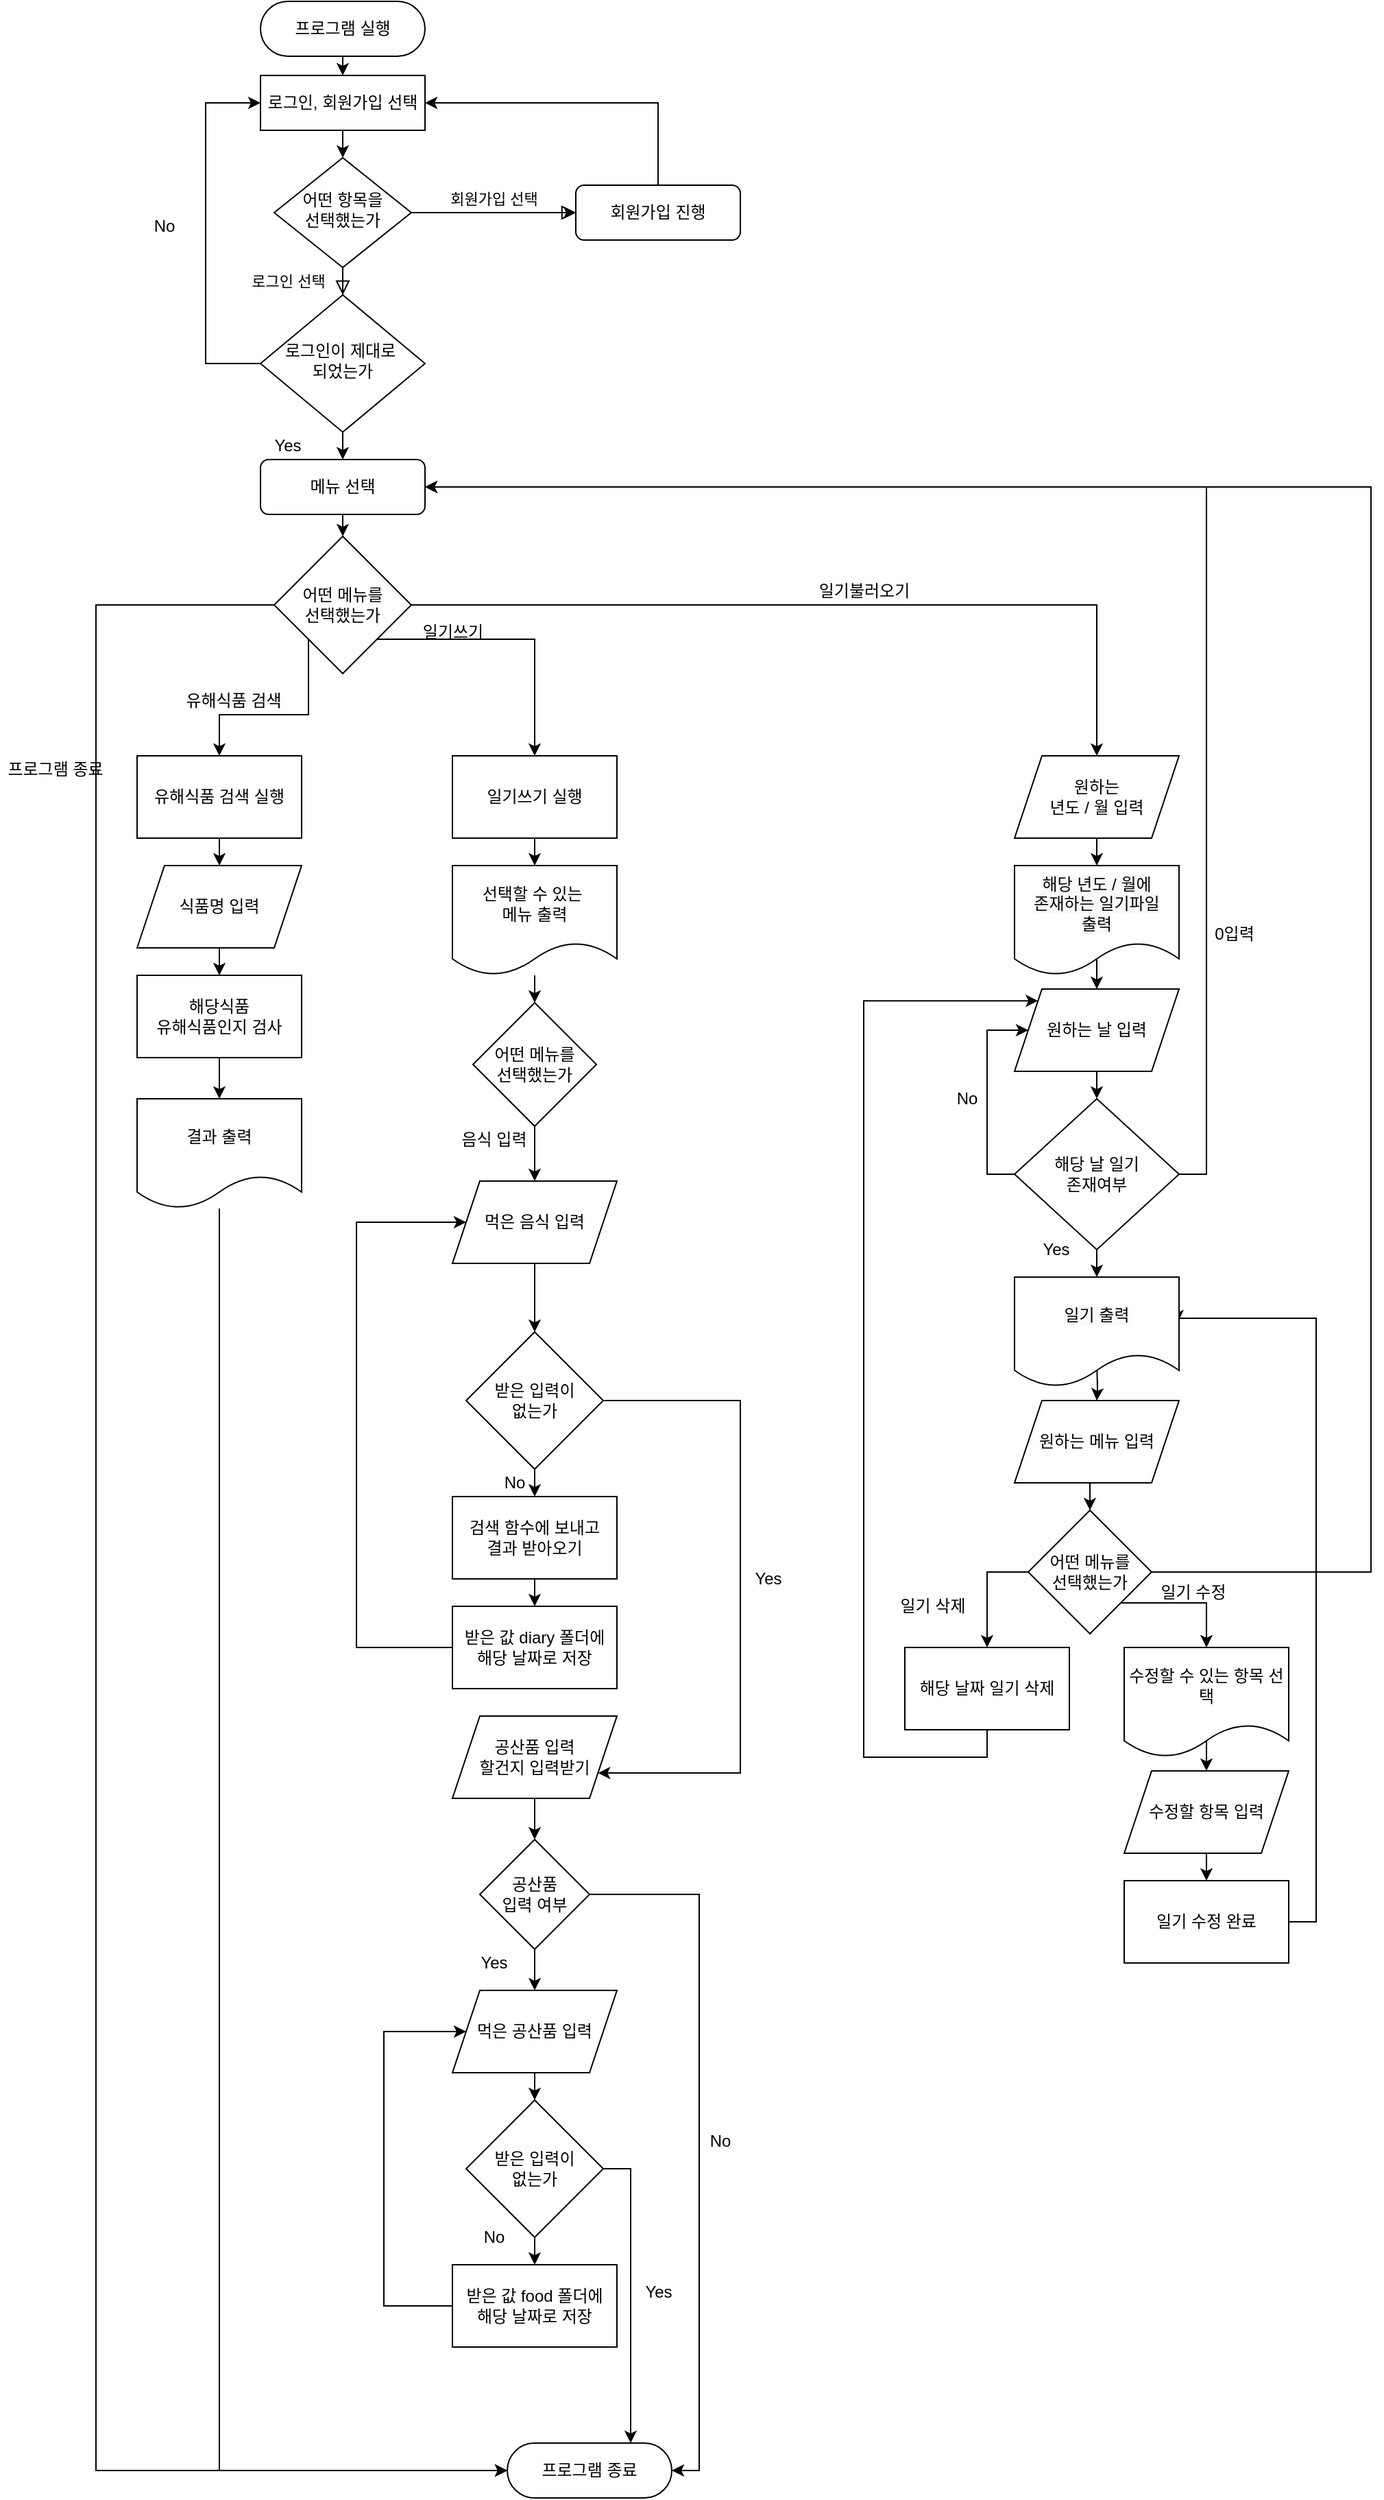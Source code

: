 <mxfile version="13.7.1" type="device"><diagram id="C5RBs43oDa-KdzZeNtuy" name="Page-1"><mxGraphModel dx="706" dy="709" grid="1" gridSize="10" guides="1" tooltips="1" connect="1" arrows="1" fold="1" page="1" pageScale="1" pageWidth="2339" pageHeight="3300" math="0" shadow="0"><root><mxCell id="WIyWlLk6GJQsqaUBKTNV-0"/><mxCell id="WIyWlLk6GJQsqaUBKTNV-1" parent="WIyWlLk6GJQsqaUBKTNV-0"/><mxCell id="ymaFVChzxKSeVDxaKcEW-9" style="edgeStyle=orthogonalEdgeStyle;rounded=0;orthogonalLoop=1;jettySize=auto;html=1;exitX=0.5;exitY=1;exitDx=0;exitDy=0;entryX=0.5;entryY=0;entryDx=0;entryDy=0;" parent="WIyWlLk6GJQsqaUBKTNV-1" source="WIyWlLk6GJQsqaUBKTNV-3" target="ymaFVChzxKSeVDxaKcEW-3" edge="1"><mxGeometry relative="1" as="geometry"/></mxCell><mxCell id="WIyWlLk6GJQsqaUBKTNV-3" value="프로그램 실행" style="rounded=1;whiteSpace=wrap;html=1;fontSize=12;glass=0;strokeWidth=1;shadow=0;arcSize=50;" parent="WIyWlLk6GJQsqaUBKTNV-1" vertex="1"><mxGeometry x="230" y="20" width="120" height="40" as="geometry"/></mxCell><mxCell id="WIyWlLk6GJQsqaUBKTNV-4" value="로그인 선택" style="rounded=0;html=1;jettySize=auto;orthogonalLoop=1;fontSize=11;endArrow=block;endFill=0;endSize=8;strokeWidth=1;shadow=0;labelBackgroundColor=none;edgeStyle=orthogonalEdgeStyle;" parent="WIyWlLk6GJQsqaUBKTNV-1" source="WIyWlLk6GJQsqaUBKTNV-6" target="WIyWlLk6GJQsqaUBKTNV-10" edge="1"><mxGeometry x="0.667" y="-40" relative="1" as="geometry"><mxPoint as="offset"/></mxGeometry></mxCell><mxCell id="WIyWlLk6GJQsqaUBKTNV-5" value="회원가입 선택" style="edgeStyle=orthogonalEdgeStyle;rounded=0;html=1;jettySize=auto;orthogonalLoop=1;fontSize=11;endArrow=block;endFill=0;endSize=8;strokeWidth=1;shadow=0;labelBackgroundColor=none;" parent="WIyWlLk6GJQsqaUBKTNV-1" source="WIyWlLk6GJQsqaUBKTNV-6" target="WIyWlLk6GJQsqaUBKTNV-7" edge="1"><mxGeometry y="10" relative="1" as="geometry"><mxPoint as="offset"/></mxGeometry></mxCell><mxCell id="ymaFVChzxKSeVDxaKcEW-2" value="" style="edgeStyle=orthogonalEdgeStyle;rounded=0;orthogonalLoop=1;jettySize=auto;html=1;" parent="WIyWlLk6GJQsqaUBKTNV-1" source="WIyWlLk6GJQsqaUBKTNV-6" target="WIyWlLk6GJQsqaUBKTNV-7" edge="1"><mxGeometry relative="1" as="geometry"/></mxCell><mxCell id="WIyWlLk6GJQsqaUBKTNV-6" value="어떤 항목을&lt;br&gt;선택했는가" style="rhombus;whiteSpace=wrap;html=1;shadow=0;fontFamily=Helvetica;fontSize=12;align=center;strokeWidth=1;spacing=6;spacingTop=-4;" parent="WIyWlLk6GJQsqaUBKTNV-1" vertex="1"><mxGeometry x="240" y="134" width="100" height="80" as="geometry"/></mxCell><mxCell id="ymaFVChzxKSeVDxaKcEW-6" style="edgeStyle=orthogonalEdgeStyle;rounded=0;orthogonalLoop=1;jettySize=auto;html=1;exitX=0.5;exitY=0;exitDx=0;exitDy=0;entryX=1;entryY=0.5;entryDx=0;entryDy=0;" parent="WIyWlLk6GJQsqaUBKTNV-1" source="WIyWlLk6GJQsqaUBKTNV-7" target="ymaFVChzxKSeVDxaKcEW-3" edge="1"><mxGeometry relative="1" as="geometry"/></mxCell><mxCell id="WIyWlLk6GJQsqaUBKTNV-7" value="회원가입 진행" style="rounded=1;whiteSpace=wrap;html=1;fontSize=12;glass=0;strokeWidth=1;shadow=0;" parent="WIyWlLk6GJQsqaUBKTNV-1" vertex="1"><mxGeometry x="460" y="154" width="120" height="40" as="geometry"/></mxCell><mxCell id="ymaFVChzxKSeVDxaKcEW-12" style="edgeStyle=orthogonalEdgeStyle;rounded=0;orthogonalLoop=1;jettySize=auto;html=1;exitX=0;exitY=0.5;exitDx=0;exitDy=0;entryX=0;entryY=0.5;entryDx=0;entryDy=0;" parent="WIyWlLk6GJQsqaUBKTNV-1" source="WIyWlLk6GJQsqaUBKTNV-10" target="ymaFVChzxKSeVDxaKcEW-3" edge="1"><mxGeometry relative="1" as="geometry"><Array as="points"><mxPoint x="190" y="284"/><mxPoint x="190" y="94"/></Array></mxGeometry></mxCell><mxCell id="ymaFVChzxKSeVDxaKcEW-14" style="edgeStyle=orthogonalEdgeStyle;rounded=0;orthogonalLoop=1;jettySize=auto;html=1;exitX=0.5;exitY=1;exitDx=0;exitDy=0;entryX=0.5;entryY=0;entryDx=0;entryDy=0;" parent="WIyWlLk6GJQsqaUBKTNV-1" source="WIyWlLk6GJQsqaUBKTNV-10" target="WIyWlLk6GJQsqaUBKTNV-12" edge="1"><mxGeometry relative="1" as="geometry"/></mxCell><mxCell id="WIyWlLk6GJQsqaUBKTNV-10" value="로그인이 제대로&amp;nbsp;&lt;br&gt;되었는가" style="rhombus;whiteSpace=wrap;html=1;shadow=0;fontFamily=Helvetica;fontSize=12;align=center;strokeWidth=1;spacing=6;spacingTop=-4;" parent="WIyWlLk6GJQsqaUBKTNV-1" vertex="1"><mxGeometry x="230" y="234" width="120" height="100" as="geometry"/></mxCell><mxCell id="ymaFVChzxKSeVDxaKcEW-29" style="edgeStyle=orthogonalEdgeStyle;rounded=0;orthogonalLoop=1;jettySize=auto;html=1;exitX=0.5;exitY=1;exitDx=0;exitDy=0;entryX=0.5;entryY=0;entryDx=0;entryDy=0;" parent="WIyWlLk6GJQsqaUBKTNV-1" source="WIyWlLk6GJQsqaUBKTNV-12" target="ymaFVChzxKSeVDxaKcEW-18" edge="1"><mxGeometry relative="1" as="geometry"/></mxCell><mxCell id="WIyWlLk6GJQsqaUBKTNV-12" value="메뉴 선택" style="rounded=1;whiteSpace=wrap;html=1;fontSize=12;glass=0;strokeWidth=1;shadow=0;" parent="WIyWlLk6GJQsqaUBKTNV-1" vertex="1"><mxGeometry x="230" y="354" width="120" height="40" as="geometry"/></mxCell><mxCell id="ymaFVChzxKSeVDxaKcEW-1" value="프로그램 종료" style="rounded=1;whiteSpace=wrap;html=1;fontSize=12;glass=0;strokeWidth=1;shadow=0;arcSize=50;" parent="WIyWlLk6GJQsqaUBKTNV-1" vertex="1"><mxGeometry x="410" y="1800" width="120" height="40" as="geometry"/></mxCell><mxCell id="ymaFVChzxKSeVDxaKcEW-8" style="edgeStyle=orthogonalEdgeStyle;rounded=0;orthogonalLoop=1;jettySize=auto;html=1;exitX=0.5;exitY=1;exitDx=0;exitDy=0;entryX=0.5;entryY=0;entryDx=0;entryDy=0;" parent="WIyWlLk6GJQsqaUBKTNV-1" source="ymaFVChzxKSeVDxaKcEW-3" target="WIyWlLk6GJQsqaUBKTNV-6" edge="1"><mxGeometry relative="1" as="geometry"/></mxCell><mxCell id="ymaFVChzxKSeVDxaKcEW-3" value="로그인, 회원가입 선택" style="rounded=1;whiteSpace=wrap;html=1;fontSize=12;glass=0;strokeWidth=1;shadow=0;arcSize=0;" parent="WIyWlLk6GJQsqaUBKTNV-1" vertex="1"><mxGeometry x="230" y="74" width="120" height="40" as="geometry"/></mxCell><mxCell id="ymaFVChzxKSeVDxaKcEW-16" value="No" style="text;html=1;strokeColor=none;fillColor=none;align=center;verticalAlign=middle;whiteSpace=wrap;rounded=0;" parent="WIyWlLk6GJQsqaUBKTNV-1" vertex="1"><mxGeometry x="140" y="174" width="40" height="20" as="geometry"/></mxCell><mxCell id="ymaFVChzxKSeVDxaKcEW-17" value="Yes" style="text;html=1;strokeColor=none;fillColor=none;align=center;verticalAlign=middle;whiteSpace=wrap;rounded=0;" parent="WIyWlLk6GJQsqaUBKTNV-1" vertex="1"><mxGeometry x="230" y="334" width="40" height="20" as="geometry"/></mxCell><mxCell id="ymaFVChzxKSeVDxaKcEW-27" style="edgeStyle=orthogonalEdgeStyle;rounded=0;orthogonalLoop=1;jettySize=auto;html=1;exitX=0;exitY=0.5;exitDx=0;exitDy=0;entryX=0;entryY=0.5;entryDx=0;entryDy=0;" parent="WIyWlLk6GJQsqaUBKTNV-1" source="ymaFVChzxKSeVDxaKcEW-18" target="ymaFVChzxKSeVDxaKcEW-1" edge="1"><mxGeometry relative="1" as="geometry"><Array as="points"><mxPoint x="110" y="460"/><mxPoint x="110" y="1820"/></Array></mxGeometry></mxCell><mxCell id="ShRavkOVncOh2dQ18XI3-21" style="edgeStyle=orthogonalEdgeStyle;rounded=0;orthogonalLoop=1;jettySize=auto;html=1;exitX=0;exitY=1;exitDx=0;exitDy=0;entryX=0.5;entryY=0;entryDx=0;entryDy=0;" parent="WIyWlLk6GJQsqaUBKTNV-1" source="ymaFVChzxKSeVDxaKcEW-18" target="ymaFVChzxKSeVDxaKcEW-19" edge="1"><mxGeometry relative="1" as="geometry"/></mxCell><mxCell id="ShRavkOVncOh2dQ18XI3-22" style="edgeStyle=orthogonalEdgeStyle;rounded=0;orthogonalLoop=1;jettySize=auto;html=1;exitX=1;exitY=0.5;exitDx=0;exitDy=0;entryX=0.5;entryY=0;entryDx=0;entryDy=0;" parent="WIyWlLk6GJQsqaUBKTNV-1" source="ymaFVChzxKSeVDxaKcEW-18" target="7kcXhPvTz-UNdJ3h624D-3" edge="1"><mxGeometry relative="1" as="geometry"/></mxCell><mxCell id="ShRavkOVncOh2dQ18XI3-53" style="edgeStyle=orthogonalEdgeStyle;rounded=0;orthogonalLoop=1;jettySize=auto;html=1;exitX=1;exitY=1;exitDx=0;exitDy=0;entryX=0.5;entryY=0;entryDx=0;entryDy=0;" parent="WIyWlLk6GJQsqaUBKTNV-1" source="ymaFVChzxKSeVDxaKcEW-18" target="ymaFVChzxKSeVDxaKcEW-21" edge="1"><mxGeometry relative="1" as="geometry"/></mxCell><mxCell id="ymaFVChzxKSeVDxaKcEW-18" value="어떤 메뉴를&lt;br&gt;선택했는가" style="rhombus;whiteSpace=wrap;html=1;" parent="WIyWlLk6GJQsqaUBKTNV-1" vertex="1"><mxGeometry x="240" y="410" width="100" height="100" as="geometry"/></mxCell><mxCell id="7kcXhPvTz-UNdJ3h624D-6" style="edgeStyle=orthogonalEdgeStyle;rounded=0;orthogonalLoop=1;jettySize=auto;html=1;exitX=0.5;exitY=1;exitDx=0;exitDy=0;entryX=0.5;entryY=0;entryDx=0;entryDy=0;" parent="WIyWlLk6GJQsqaUBKTNV-1" source="ymaFVChzxKSeVDxaKcEW-19" target="7kcXhPvTz-UNdJ3h624D-1" edge="1"><mxGeometry relative="1" as="geometry"/></mxCell><mxCell id="ymaFVChzxKSeVDxaKcEW-19" value="유해식품 검색 실행" style="rounded=0;whiteSpace=wrap;html=1;" parent="WIyWlLk6GJQsqaUBKTNV-1" vertex="1"><mxGeometry x="140" y="570" width="120" height="60" as="geometry"/></mxCell><mxCell id="1QGY61jmwuKzMSqn0V8G-5" style="edgeStyle=orthogonalEdgeStyle;rounded=0;orthogonalLoop=1;jettySize=auto;html=1;exitX=0.5;exitY=1;exitDx=0;exitDy=0;entryX=0.5;entryY=0;entryDx=0;entryDy=0;" edge="1" parent="WIyWlLk6GJQsqaUBKTNV-1" source="ymaFVChzxKSeVDxaKcEW-21" target="1QGY61jmwuKzMSqn0V8G-4"><mxGeometry relative="1" as="geometry"/></mxCell><mxCell id="ymaFVChzxKSeVDxaKcEW-21" value="일기쓰기 실행" style="rounded=0;whiteSpace=wrap;html=1;" parent="WIyWlLk6GJQsqaUBKTNV-1" vertex="1"><mxGeometry x="370" y="570" width="120" height="60" as="geometry"/></mxCell><mxCell id="ymaFVChzxKSeVDxaKcEW-30" value="유해식품 검색" style="text;html=1;align=center;verticalAlign=middle;resizable=0;points=[];autosize=1;" parent="WIyWlLk6GJQsqaUBKTNV-1" vertex="1"><mxGeometry x="170" y="520" width="80" height="20" as="geometry"/></mxCell><mxCell id="ymaFVChzxKSeVDxaKcEW-31" value="일기쓰기" style="text;html=1;align=center;verticalAlign=middle;resizable=0;points=[];autosize=1;" parent="WIyWlLk6GJQsqaUBKTNV-1" vertex="1"><mxGeometry x="340" y="470" width="60" height="20" as="geometry"/></mxCell><mxCell id="ymaFVChzxKSeVDxaKcEW-32" value="일기불러오기" style="text;html=1;align=center;verticalAlign=middle;resizable=0;points=[];autosize=1;" parent="WIyWlLk6GJQsqaUBKTNV-1" vertex="1"><mxGeometry x="630" y="440" width="80" height="20" as="geometry"/></mxCell><mxCell id="ymaFVChzxKSeVDxaKcEW-33" value="프로그램 종료" style="text;html=1;align=center;verticalAlign=middle;resizable=0;points=[];autosize=1;" parent="WIyWlLk6GJQsqaUBKTNV-1" vertex="1"><mxGeometry x="40" y="570" width="80" height="20" as="geometry"/></mxCell><mxCell id="7kcXhPvTz-UNdJ3h624D-18" style="edgeStyle=orthogonalEdgeStyle;rounded=0;orthogonalLoop=1;jettySize=auto;html=1;exitX=0.5;exitY=1;exitDx=0;exitDy=0;entryX=0.5;entryY=0;entryDx=0;entryDy=0;" parent="WIyWlLk6GJQsqaUBKTNV-1" source="7kcXhPvTz-UNdJ3h624D-1" target="7kcXhPvTz-UNdJ3h624D-16" edge="1"><mxGeometry relative="1" as="geometry"/></mxCell><mxCell id="7kcXhPvTz-UNdJ3h624D-1" value="식품명 입력" style="shape=parallelogram;perimeter=parallelogramPerimeter;whiteSpace=wrap;html=1;fixedSize=1;" parent="WIyWlLk6GJQsqaUBKTNV-1" vertex="1"><mxGeometry x="140" y="650" width="120" height="60" as="geometry"/></mxCell><mxCell id="ShRavkOVncOh2dQ18XI3-56" style="edgeStyle=orthogonalEdgeStyle;rounded=0;orthogonalLoop=1;jettySize=auto;html=1;exitX=0.5;exitY=1;exitDx=0;exitDy=0;entryX=0.5;entryY=0;entryDx=0;entryDy=0;" parent="WIyWlLk6GJQsqaUBKTNV-1" source="7kcXhPvTz-UNdJ3h624D-2" target="ShRavkOVncOh2dQ18XI3-55" edge="1"><mxGeometry relative="1" as="geometry"/></mxCell><mxCell id="7kcXhPvTz-UNdJ3h624D-2" value="먹은 음식 입력" style="shape=parallelogram;perimeter=parallelogramPerimeter;whiteSpace=wrap;html=1;fixedSize=1;size=20;" parent="WIyWlLk6GJQsqaUBKTNV-1" vertex="1"><mxGeometry x="370" y="880" width="120" height="60" as="geometry"/></mxCell><mxCell id="ShRavkOVncOh2dQ18XI3-1" style="edgeStyle=orthogonalEdgeStyle;rounded=0;orthogonalLoop=1;jettySize=auto;html=1;exitX=0.5;exitY=1;exitDx=0;exitDy=0;entryX=0.5;entryY=0;entryDx=0;entryDy=0;" parent="WIyWlLk6GJQsqaUBKTNV-1" source="7kcXhPvTz-UNdJ3h624D-3" edge="1"><mxGeometry relative="1" as="geometry"><mxPoint x="840" y="650" as="targetPoint"/></mxGeometry></mxCell><mxCell id="7kcXhPvTz-UNdJ3h624D-3" value="원하는 &lt;br&gt;년도 / 월 입력" style="shape=parallelogram;perimeter=parallelogramPerimeter;whiteSpace=wrap;html=1;fixedSize=1;" parent="WIyWlLk6GJQsqaUBKTNV-1" vertex="1"><mxGeometry x="780" y="570" width="120" height="60" as="geometry"/></mxCell><mxCell id="ShRavkOVncOh2dQ18XI3-81" style="edgeStyle=orthogonalEdgeStyle;rounded=0;orthogonalLoop=1;jettySize=auto;html=1;exitX=0;exitY=0.5;exitDx=0;exitDy=0;entryX=0;entryY=0.5;entryDx=0;entryDy=0;" parent="WIyWlLk6GJQsqaUBKTNV-1" source="7kcXhPvTz-UNdJ3h624D-7" target="7kcXhPvTz-UNdJ3h624D-2" edge="1"><mxGeometry relative="1" as="geometry"><Array as="points"><mxPoint x="300" y="1220"/><mxPoint x="300" y="910"/></Array></mxGeometry></mxCell><mxCell id="7kcXhPvTz-UNdJ3h624D-7" value="받은 값 diary 폴더에 &lt;br&gt;해당 날짜로 저장" style="whiteSpace=wrap;html=1;" parent="WIyWlLk6GJQsqaUBKTNV-1" vertex="1"><mxGeometry x="370" y="1190" width="120" height="60" as="geometry"/></mxCell><mxCell id="1QGY61jmwuKzMSqn0V8G-2" value="" style="edgeStyle=orthogonalEdgeStyle;rounded=0;orthogonalLoop=1;jettySize=auto;html=1;" edge="1" parent="WIyWlLk6GJQsqaUBKTNV-1" source="7kcXhPvTz-UNdJ3h624D-16" target="1QGY61jmwuKzMSqn0V8G-0"><mxGeometry relative="1" as="geometry"/></mxCell><mxCell id="7kcXhPvTz-UNdJ3h624D-16" value="해당식품 &lt;br&gt;유해식품인지 검사" style="whiteSpace=wrap;html=1;" parent="WIyWlLk6GJQsqaUBKTNV-1" vertex="1"><mxGeometry x="140" y="730" width="120" height="60" as="geometry"/></mxCell><mxCell id="ShRavkOVncOh2dQ18XI3-4" style="edgeStyle=orthogonalEdgeStyle;rounded=0;orthogonalLoop=1;jettySize=auto;html=1;exitX=0.5;exitY=1;exitDx=0;exitDy=0;entryX=0.5;entryY=0;entryDx=0;entryDy=0;" parent="WIyWlLk6GJQsqaUBKTNV-1" source="7kcXhPvTz-UNdJ3h624D-23" target="ShRavkOVncOh2dQ18XI3-3" edge="1"><mxGeometry relative="1" as="geometry"/></mxCell><mxCell id="7kcXhPvTz-UNdJ3h624D-23" value="원하는 날 입력" style="shape=parallelogram;perimeter=parallelogramPerimeter;whiteSpace=wrap;html=1;fixedSize=1;" parent="WIyWlLk6GJQsqaUBKTNV-1" vertex="1"><mxGeometry x="780" y="740" width="120" height="60" as="geometry"/></mxCell><mxCell id="ShRavkOVncOh2dQ18XI3-2" style="edgeStyle=orthogonalEdgeStyle;rounded=0;orthogonalLoop=1;jettySize=auto;html=1;exitX=0.5;exitY=1;exitDx=0;exitDy=0;entryX=0.5;entryY=0;entryDx=0;entryDy=0;" parent="WIyWlLk6GJQsqaUBKTNV-1" target="7kcXhPvTz-UNdJ3h624D-23" edge="1"><mxGeometry relative="1" as="geometry"><mxPoint x="840" y="710" as="sourcePoint"/></mxGeometry></mxCell><mxCell id="ShRavkOVncOh2dQ18XI3-9" style="edgeStyle=orthogonalEdgeStyle;rounded=0;orthogonalLoop=1;jettySize=auto;html=1;exitX=0.5;exitY=1;exitDx=0;exitDy=0;entryX=0.5;entryY=0;entryDx=0;entryDy=0;" parent="WIyWlLk6GJQsqaUBKTNV-1" source="ShRavkOVncOh2dQ18XI3-3" edge="1"><mxGeometry relative="1" as="geometry"><mxPoint x="840" y="950" as="targetPoint"/></mxGeometry></mxCell><mxCell id="1QGY61jmwuKzMSqn0V8G-11" style="edgeStyle=orthogonalEdgeStyle;rounded=0;orthogonalLoop=1;jettySize=auto;html=1;exitX=0;exitY=0.5;exitDx=0;exitDy=0;entryX=0;entryY=0.5;entryDx=0;entryDy=0;" edge="1" parent="WIyWlLk6GJQsqaUBKTNV-1" source="ShRavkOVncOh2dQ18XI3-3" target="7kcXhPvTz-UNdJ3h624D-23"><mxGeometry relative="1" as="geometry"><Array as="points"><mxPoint x="760" y="875"/><mxPoint x="760" y="770"/></Array></mxGeometry></mxCell><mxCell id="1QGY61jmwuKzMSqn0V8G-12" style="edgeStyle=orthogonalEdgeStyle;rounded=0;orthogonalLoop=1;jettySize=auto;html=1;exitX=1;exitY=0.5;exitDx=0;exitDy=0;entryX=1;entryY=0.5;entryDx=0;entryDy=0;" edge="1" parent="WIyWlLk6GJQsqaUBKTNV-1" source="ShRavkOVncOh2dQ18XI3-3" target="WIyWlLk6GJQsqaUBKTNV-12"><mxGeometry relative="1" as="geometry"/></mxCell><mxCell id="ShRavkOVncOh2dQ18XI3-3" value="해당 날 일기 &lt;br&gt;존재여부" style="rhombus;whiteSpace=wrap;html=1;" parent="WIyWlLk6GJQsqaUBKTNV-1" vertex="1"><mxGeometry x="780" y="820" width="120" height="110" as="geometry"/></mxCell><mxCell id="ShRavkOVncOh2dQ18XI3-6" value="No" style="text;html=1;align=center;verticalAlign=middle;resizable=0;points=[];autosize=1;" parent="WIyWlLk6GJQsqaUBKTNV-1" vertex="1"><mxGeometry x="730" y="810" width="30" height="20" as="geometry"/></mxCell><mxCell id="ShRavkOVncOh2dQ18XI3-12" style="edgeStyle=orthogonalEdgeStyle;rounded=0;orthogonalLoop=1;jettySize=auto;html=1;exitX=0.5;exitY=1;exitDx=0;exitDy=0;" parent="WIyWlLk6GJQsqaUBKTNV-1" target="ShRavkOVncOh2dQ18XI3-10" edge="1"><mxGeometry relative="1" as="geometry"><mxPoint x="840" y="1010" as="sourcePoint"/></mxGeometry></mxCell><mxCell id="ShRavkOVncOh2dQ18XI3-17" style="edgeStyle=orthogonalEdgeStyle;rounded=0;orthogonalLoop=1;jettySize=auto;html=1;exitX=0.5;exitY=1;exitDx=0;exitDy=0;entryX=0.5;entryY=0;entryDx=0;entryDy=0;" parent="WIyWlLk6GJQsqaUBKTNV-1" source="ShRavkOVncOh2dQ18XI3-10" target="ShRavkOVncOh2dQ18XI3-13" edge="1"><mxGeometry relative="1" as="geometry"/></mxCell><mxCell id="ShRavkOVncOh2dQ18XI3-10" value="원하는 메뉴 입력" style="shape=parallelogram;perimeter=parallelogramPerimeter;whiteSpace=wrap;html=1;fixedSize=1;" parent="WIyWlLk6GJQsqaUBKTNV-1" vertex="1"><mxGeometry x="780" y="1040" width="120" height="60" as="geometry"/></mxCell><mxCell id="ShRavkOVncOh2dQ18XI3-15" style="edgeStyle=orthogonalEdgeStyle;rounded=0;orthogonalLoop=1;jettySize=auto;html=1;exitX=1;exitY=0.5;exitDx=0;exitDy=0;entryX=1;entryY=0.5;entryDx=0;entryDy=0;" parent="WIyWlLk6GJQsqaUBKTNV-1" source="ShRavkOVncOh2dQ18XI3-13" target="WIyWlLk6GJQsqaUBKTNV-12" edge="1"><mxGeometry relative="1" as="geometry"><Array as="points"><mxPoint x="1040" y="1165"/><mxPoint x="1040" y="374"/></Array></mxGeometry></mxCell><mxCell id="ShRavkOVncOh2dQ18XI3-20" style="edgeStyle=orthogonalEdgeStyle;rounded=0;orthogonalLoop=1;jettySize=auto;html=1;exitX=0;exitY=0.5;exitDx=0;exitDy=0;entryX=0.5;entryY=0;entryDx=0;entryDy=0;" parent="WIyWlLk6GJQsqaUBKTNV-1" source="ShRavkOVncOh2dQ18XI3-13" target="ShRavkOVncOh2dQ18XI3-18" edge="1"><mxGeometry relative="1" as="geometry"/></mxCell><mxCell id="ShRavkOVncOh2dQ18XI3-30" style="edgeStyle=orthogonalEdgeStyle;rounded=0;orthogonalLoop=1;jettySize=auto;html=1;exitX=1;exitY=1;exitDx=0;exitDy=0;entryX=0.5;entryY=0;entryDx=0;entryDy=0;" parent="WIyWlLk6GJQsqaUBKTNV-1" source="ShRavkOVncOh2dQ18XI3-13" edge="1"><mxGeometry relative="1" as="geometry"><Array as="points"><mxPoint x="920" y="1188"/></Array><mxPoint x="920" y="1220" as="targetPoint"/></mxGeometry></mxCell><mxCell id="ShRavkOVncOh2dQ18XI3-13" value="어떤 메뉴를&lt;br&gt;선택했는가" style="rhombus;whiteSpace=wrap;html=1;" parent="WIyWlLk6GJQsqaUBKTNV-1" vertex="1"><mxGeometry x="790" y="1120" width="90" height="90" as="geometry"/></mxCell><mxCell id="ShRavkOVncOh2dQ18XI3-14" value="Yes" style="text;html=1;align=center;verticalAlign=middle;resizable=0;points=[];autosize=1;" parent="WIyWlLk6GJQsqaUBKTNV-1" vertex="1"><mxGeometry x="790" y="920" width="40" height="20" as="geometry"/></mxCell><mxCell id="ShRavkOVncOh2dQ18XI3-24" style="edgeStyle=orthogonalEdgeStyle;rounded=0;orthogonalLoop=1;jettySize=auto;html=1;exitX=0.5;exitY=1;exitDx=0;exitDy=0;entryX=0;entryY=0;entryDx=0;entryDy=0;" parent="WIyWlLk6GJQsqaUBKTNV-1" source="ShRavkOVncOh2dQ18XI3-18" target="7kcXhPvTz-UNdJ3h624D-23" edge="1"><mxGeometry relative="1" as="geometry"><Array as="points"><mxPoint x="760" y="1300"/><mxPoint x="670" y="1300"/><mxPoint x="670" y="749"/></Array></mxGeometry></mxCell><mxCell id="ShRavkOVncOh2dQ18XI3-18" value="해당 날짜 일기 삭제" style="whiteSpace=wrap;html=1;" parent="WIyWlLk6GJQsqaUBKTNV-1" vertex="1"><mxGeometry x="700" y="1220" width="120" height="60" as="geometry"/></mxCell><mxCell id="ShRavkOVncOh2dQ18XI3-32" style="edgeStyle=orthogonalEdgeStyle;rounded=0;orthogonalLoop=1;jettySize=auto;html=1;exitX=0.5;exitY=1;exitDx=0;exitDy=0;entryX=0.5;entryY=0;entryDx=0;entryDy=0;" parent="WIyWlLk6GJQsqaUBKTNV-1" target="ShRavkOVncOh2dQ18XI3-31" edge="1"><mxGeometry relative="1" as="geometry"><mxPoint x="920" y="1280" as="sourcePoint"/></mxGeometry></mxCell><mxCell id="ShRavkOVncOh2dQ18XI3-23" value="일기 삭제" style="text;html=1;align=center;verticalAlign=middle;resizable=0;points=[];autosize=1;" parent="WIyWlLk6GJQsqaUBKTNV-1" vertex="1"><mxGeometry x="690" y="1180" width="60" height="20" as="geometry"/></mxCell><mxCell id="ShRavkOVncOh2dQ18XI3-69" style="edgeStyle=orthogonalEdgeStyle;rounded=0;orthogonalLoop=1;jettySize=auto;html=1;exitX=0.5;exitY=1;exitDx=0;exitDy=0;entryX=0.5;entryY=0;entryDx=0;entryDy=0;" parent="WIyWlLk6GJQsqaUBKTNV-1" source="ShRavkOVncOh2dQ18XI3-25" target="7kcXhPvTz-UNdJ3h624D-7" edge="1"><mxGeometry relative="1" as="geometry"/></mxCell><mxCell id="ShRavkOVncOh2dQ18XI3-25" value="검색 함수에 보내고&lt;br&gt;결과 받아오기" style="whiteSpace=wrap;html=1;" parent="WIyWlLk6GJQsqaUBKTNV-1" vertex="1"><mxGeometry x="370" y="1110" width="120" height="60" as="geometry"/></mxCell><mxCell id="ShRavkOVncOh2dQ18XI3-34" style="edgeStyle=orthogonalEdgeStyle;rounded=0;orthogonalLoop=1;jettySize=auto;html=1;exitX=0.5;exitY=1;exitDx=0;exitDy=0;entryX=0.5;entryY=0;entryDx=0;entryDy=0;" parent="WIyWlLk6GJQsqaUBKTNV-1" source="ShRavkOVncOh2dQ18XI3-31" target="ShRavkOVncOh2dQ18XI3-33" edge="1"><mxGeometry relative="1" as="geometry"/></mxCell><mxCell id="ShRavkOVncOh2dQ18XI3-31" value="수정할 항목 입력" style="shape=parallelogram;perimeter=parallelogramPerimeter;whiteSpace=wrap;html=1;fixedSize=1;" parent="WIyWlLk6GJQsqaUBKTNV-1" vertex="1"><mxGeometry x="860" y="1310" width="120" height="60" as="geometry"/></mxCell><mxCell id="ShRavkOVncOh2dQ18XI3-36" style="edgeStyle=orthogonalEdgeStyle;rounded=0;orthogonalLoop=1;jettySize=auto;html=1;exitX=1;exitY=0.5;exitDx=0;exitDy=0;entryX=0.992;entryY=0.413;entryDx=0;entryDy=0;entryPerimeter=0;" parent="WIyWlLk6GJQsqaUBKTNV-1" source="ShRavkOVncOh2dQ18XI3-33" target="1QGY61jmwuKzMSqn0V8G-9" edge="1"><mxGeometry relative="1" as="geometry"><Array as="points"><mxPoint x="1000" y="1420"/><mxPoint x="1000" y="980"/><mxPoint x="899" y="980"/></Array><mxPoint x="890" y="980" as="targetPoint"/></mxGeometry></mxCell><mxCell id="ShRavkOVncOh2dQ18XI3-33" value="일기 수정 완료" style="whiteSpace=wrap;html=1;" parent="WIyWlLk6GJQsqaUBKTNV-1" vertex="1"><mxGeometry x="860" y="1390" width="120" height="60" as="geometry"/></mxCell><mxCell id="ShRavkOVncOh2dQ18XI3-60" style="edgeStyle=orthogonalEdgeStyle;rounded=0;orthogonalLoop=1;jettySize=auto;html=1;exitX=0.5;exitY=1;exitDx=0;exitDy=0;entryX=0.5;entryY=0;entryDx=0;entryDy=0;" parent="WIyWlLk6GJQsqaUBKTNV-1" source="ShRavkOVncOh2dQ18XI3-37" target="7kcXhPvTz-UNdJ3h624D-2" edge="1"><mxGeometry relative="1" as="geometry"/></mxCell><mxCell id="ShRavkOVncOh2dQ18XI3-37" value="어떤 메뉴를&lt;br&gt;선택했는가" style="rhombus;whiteSpace=wrap;html=1;" parent="WIyWlLk6GJQsqaUBKTNV-1" vertex="1"><mxGeometry x="385" y="750" width="90" height="90" as="geometry"/></mxCell><mxCell id="ShRavkOVncOh2dQ18XI3-43" value="음식 입력" style="text;html=1;align=center;verticalAlign=middle;resizable=0;points=[];autosize=1;" parent="WIyWlLk6GJQsqaUBKTNV-1" vertex="1"><mxGeometry x="370" y="840" width="60" height="20" as="geometry"/></mxCell><mxCell id="ShRavkOVncOh2dQ18XI3-89" style="edgeStyle=orthogonalEdgeStyle;rounded=0;orthogonalLoop=1;jettySize=auto;html=1;exitX=0.5;exitY=1;exitDx=0;exitDy=0;entryX=0.5;entryY=0;entryDx=0;entryDy=0;" parent="WIyWlLk6GJQsqaUBKTNV-1" source="ShRavkOVncOh2dQ18XI3-46" target="ShRavkOVncOh2dQ18XI3-88" edge="1"><mxGeometry relative="1" as="geometry"/></mxCell><mxCell id="ShRavkOVncOh2dQ18XI3-46" value="먹은 공산품 입력" style="shape=parallelogram;perimeter=parallelogramPerimeter;whiteSpace=wrap;html=1;fixedSize=1;" parent="WIyWlLk6GJQsqaUBKTNV-1" vertex="1"><mxGeometry x="370" y="1470" width="120" height="60" as="geometry"/></mxCell><mxCell id="ShRavkOVncOh2dQ18XI3-64" style="edgeStyle=orthogonalEdgeStyle;rounded=0;orthogonalLoop=1;jettySize=auto;html=1;exitX=0.5;exitY=1;exitDx=0;exitDy=0;entryX=0.5;entryY=0;entryDx=0;entryDy=0;" parent="WIyWlLk6GJQsqaUBKTNV-1" source="ShRavkOVncOh2dQ18XI3-55" target="ShRavkOVncOh2dQ18XI3-25" edge="1"><mxGeometry relative="1" as="geometry"/></mxCell><mxCell id="ShRavkOVncOh2dQ18XI3-80" style="edgeStyle=orthogonalEdgeStyle;rounded=0;orthogonalLoop=1;jettySize=auto;html=1;exitX=1;exitY=0.5;exitDx=0;exitDy=0;entryX=1;entryY=0.75;entryDx=0;entryDy=0;" parent="WIyWlLk6GJQsqaUBKTNV-1" source="ShRavkOVncOh2dQ18XI3-55" target="ShRavkOVncOh2dQ18XI3-66" edge="1"><mxGeometry relative="1" as="geometry"><Array as="points"><mxPoint x="580" y="1040"/><mxPoint x="580" y="1312"/></Array></mxGeometry></mxCell><mxCell id="ShRavkOVncOh2dQ18XI3-55" value="받은 입력이&lt;br&gt;없는가" style="rhombus;whiteSpace=wrap;html=1;" parent="WIyWlLk6GJQsqaUBKTNV-1" vertex="1"><mxGeometry x="380" y="990" width="100" height="100" as="geometry"/></mxCell><mxCell id="ShRavkOVncOh2dQ18XI3-59" value="No" style="text;html=1;align=center;verticalAlign=middle;resizable=0;points=[];autosize=1;" parent="WIyWlLk6GJQsqaUBKTNV-1" vertex="1"><mxGeometry x="400" y="1090" width="30" height="20" as="geometry"/></mxCell><mxCell id="ShRavkOVncOh2dQ18XI3-63" value="Yes" style="text;html=1;align=center;verticalAlign=middle;resizable=0;points=[];autosize=1;" parent="WIyWlLk6GJQsqaUBKTNV-1" vertex="1"><mxGeometry x="580" y="1160" width="40" height="20" as="geometry"/></mxCell><mxCell id="ShRavkOVncOh2dQ18XI3-79" style="edgeStyle=orthogonalEdgeStyle;rounded=0;orthogonalLoop=1;jettySize=auto;html=1;exitX=0.5;exitY=1;exitDx=0;exitDy=0;entryX=0.5;entryY=0;entryDx=0;entryDy=0;" parent="WIyWlLk6GJQsqaUBKTNV-1" source="ShRavkOVncOh2dQ18XI3-66" target="ShRavkOVncOh2dQ18XI3-71" edge="1"><mxGeometry relative="1" as="geometry"/></mxCell><mxCell id="ShRavkOVncOh2dQ18XI3-66" value="공산품 입력&lt;br&gt;할건지 입력받기" style="shape=parallelogram;perimeter=parallelogramPerimeter;whiteSpace=wrap;html=1;fixedSize=1;" parent="WIyWlLk6GJQsqaUBKTNV-1" vertex="1"><mxGeometry x="370" y="1270" width="120" height="60" as="geometry"/></mxCell><mxCell id="ShRavkOVncOh2dQ18XI3-68" style="edgeStyle=orthogonalEdgeStyle;rounded=0;orthogonalLoop=1;jettySize=auto;html=1;exitX=0.5;exitY=1;exitDx=0;exitDy=0;" parent="WIyWlLk6GJQsqaUBKTNV-1" source="7kcXhPvTz-UNdJ3h624D-7" target="7kcXhPvTz-UNdJ3h624D-7" edge="1"><mxGeometry relative="1" as="geometry"/></mxCell><mxCell id="ShRavkOVncOh2dQ18XI3-78" style="edgeStyle=orthogonalEdgeStyle;rounded=0;orthogonalLoop=1;jettySize=auto;html=1;exitX=0.5;exitY=1;exitDx=0;exitDy=0;entryX=0.5;entryY=0;entryDx=0;entryDy=0;" parent="WIyWlLk6GJQsqaUBKTNV-1" source="ShRavkOVncOh2dQ18XI3-71" target="ShRavkOVncOh2dQ18XI3-46" edge="1"><mxGeometry relative="1" as="geometry"/></mxCell><mxCell id="ShRavkOVncOh2dQ18XI3-85" style="edgeStyle=orthogonalEdgeStyle;rounded=0;orthogonalLoop=1;jettySize=auto;html=1;exitX=1;exitY=0.5;exitDx=0;exitDy=0;entryX=1;entryY=0.5;entryDx=0;entryDy=0;" parent="WIyWlLk6GJQsqaUBKTNV-1" source="ShRavkOVncOh2dQ18XI3-71" target="ymaFVChzxKSeVDxaKcEW-1" edge="1"><mxGeometry relative="1" as="geometry"/></mxCell><mxCell id="ShRavkOVncOh2dQ18XI3-71" value="공산품&lt;br&gt;입력 여부" style="rhombus;whiteSpace=wrap;html=1;" parent="WIyWlLk6GJQsqaUBKTNV-1" vertex="1"><mxGeometry x="390" y="1360" width="80" height="80" as="geometry"/></mxCell><mxCell id="ShRavkOVncOh2dQ18XI3-75" value="Yes" style="text;html=1;align=center;verticalAlign=middle;resizable=0;points=[];autosize=1;" parent="WIyWlLk6GJQsqaUBKTNV-1" vertex="1"><mxGeometry x="380" y="1440" width="40" height="20" as="geometry"/></mxCell><mxCell id="ShRavkOVncOh2dQ18XI3-83" value="No" style="text;html=1;align=center;verticalAlign=middle;resizable=0;points=[];autosize=1;" parent="WIyWlLk6GJQsqaUBKTNV-1" vertex="1"><mxGeometry x="550" y="1570" width="30" height="20" as="geometry"/></mxCell><mxCell id="ShRavkOVncOh2dQ18XI3-90" style="edgeStyle=orthogonalEdgeStyle;rounded=0;orthogonalLoop=1;jettySize=auto;html=1;exitX=0;exitY=0.5;exitDx=0;exitDy=0;entryX=0;entryY=0.5;entryDx=0;entryDy=0;" parent="WIyWlLk6GJQsqaUBKTNV-1" source="ShRavkOVncOh2dQ18XI3-84" target="ShRavkOVncOh2dQ18XI3-46" edge="1"><mxGeometry relative="1" as="geometry"><Array as="points"><mxPoint x="320" y="1700"/><mxPoint x="320" y="1500"/></Array></mxGeometry></mxCell><mxCell id="ShRavkOVncOh2dQ18XI3-84" value="받은 값 food 폴더에 &lt;br&gt;해당 날짜로 저장" style="whiteSpace=wrap;html=1;" parent="WIyWlLk6GJQsqaUBKTNV-1" vertex="1"><mxGeometry x="370" y="1670" width="120" height="60" as="geometry"/></mxCell><mxCell id="ShRavkOVncOh2dQ18XI3-91" style="edgeStyle=orthogonalEdgeStyle;rounded=0;orthogonalLoop=1;jettySize=auto;html=1;exitX=0.5;exitY=1;exitDx=0;exitDy=0;entryX=0.5;entryY=0;entryDx=0;entryDy=0;" parent="WIyWlLk6GJQsqaUBKTNV-1" source="ShRavkOVncOh2dQ18XI3-88" target="ShRavkOVncOh2dQ18XI3-84" edge="1"><mxGeometry relative="1" as="geometry"/></mxCell><mxCell id="ShRavkOVncOh2dQ18XI3-94" style="edgeStyle=orthogonalEdgeStyle;rounded=0;orthogonalLoop=1;jettySize=auto;html=1;exitX=1;exitY=0.5;exitDx=0;exitDy=0;entryX=0.75;entryY=0;entryDx=0;entryDy=0;" parent="WIyWlLk6GJQsqaUBKTNV-1" source="ShRavkOVncOh2dQ18XI3-88" target="ymaFVChzxKSeVDxaKcEW-1" edge="1"><mxGeometry relative="1" as="geometry"/></mxCell><mxCell id="ShRavkOVncOh2dQ18XI3-88" value="받은 입력이&lt;br&gt;없는가" style="rhombus;whiteSpace=wrap;html=1;" parent="WIyWlLk6GJQsqaUBKTNV-1" vertex="1"><mxGeometry x="380" y="1550" width="100" height="100" as="geometry"/></mxCell><mxCell id="ShRavkOVncOh2dQ18XI3-92" value="No" style="text;html=1;align=center;verticalAlign=middle;resizable=0;points=[];autosize=1;" parent="WIyWlLk6GJQsqaUBKTNV-1" vertex="1"><mxGeometry x="385" y="1640" width="30" height="20" as="geometry"/></mxCell><mxCell id="ShRavkOVncOh2dQ18XI3-95" value="Yes" style="text;html=1;align=center;verticalAlign=middle;resizable=0;points=[];autosize=1;" parent="WIyWlLk6GJQsqaUBKTNV-1" vertex="1"><mxGeometry x="500" y="1680" width="40" height="20" as="geometry"/></mxCell><mxCell id="ShRavkOVncOh2dQ18XI3-96" value="일기 수정" style="text;html=1;align=center;verticalAlign=middle;resizable=0;points=[];autosize=1;" parent="WIyWlLk6GJQsqaUBKTNV-1" vertex="1"><mxGeometry x="880" y="1170" width="60" height="20" as="geometry"/></mxCell><mxCell id="1QGY61jmwuKzMSqn0V8G-3" style="edgeStyle=orthogonalEdgeStyle;rounded=0;orthogonalLoop=1;jettySize=auto;html=1;entryX=0;entryY=0.5;entryDx=0;entryDy=0;" edge="1" parent="WIyWlLk6GJQsqaUBKTNV-1" source="1QGY61jmwuKzMSqn0V8G-0" target="ymaFVChzxKSeVDxaKcEW-1"><mxGeometry relative="1" as="geometry"><Array as="points"><mxPoint x="200" y="1820"/></Array></mxGeometry></mxCell><mxCell id="1QGY61jmwuKzMSqn0V8G-0" value="결과 출력" style="shape=document;whiteSpace=wrap;html=1;boundedLbl=1;" vertex="1" parent="WIyWlLk6GJQsqaUBKTNV-1"><mxGeometry x="140" y="820" width="120" height="80" as="geometry"/></mxCell><mxCell id="1QGY61jmwuKzMSqn0V8G-7" value="" style="edgeStyle=orthogonalEdgeStyle;rounded=0;orthogonalLoop=1;jettySize=auto;html=1;entryX=0.5;entryY=0;entryDx=0;entryDy=0;" edge="1" parent="WIyWlLk6GJQsqaUBKTNV-1" source="1QGY61jmwuKzMSqn0V8G-4" target="ShRavkOVncOh2dQ18XI3-37"><mxGeometry relative="1" as="geometry"/></mxCell><mxCell id="1QGY61jmwuKzMSqn0V8G-4" value="&lt;span&gt;선택할 수 있는&amp;nbsp;&lt;/span&gt;&lt;br&gt;&lt;span&gt;메뉴 출력&lt;/span&gt;" style="shape=document;whiteSpace=wrap;html=1;boundedLbl=1;" vertex="1" parent="WIyWlLk6GJQsqaUBKTNV-1"><mxGeometry x="370" y="650" width="120" height="80" as="geometry"/></mxCell><mxCell id="1QGY61jmwuKzMSqn0V8G-8" value="&lt;meta charset=&quot;utf-8&quot;&gt;&lt;span style=&quot;color: rgb(0, 0, 0); font-family: helvetica; font-size: 12px; font-style: normal; font-weight: 400; letter-spacing: normal; text-align: center; text-indent: 0px; text-transform: none; word-spacing: 0px; background-color: rgb(248, 249, 250); display: inline; float: none;&quot;&gt;해당 년도 / 월에&lt;/span&gt;&lt;br style=&quot;color: rgb(0, 0, 0); font-family: helvetica; font-size: 12px; font-style: normal; font-weight: 400; letter-spacing: normal; text-align: center; text-indent: 0px; text-transform: none; word-spacing: 0px; background-color: rgb(248, 249, 250);&quot;&gt;&lt;span style=&quot;color: rgb(0, 0, 0); font-family: helvetica; font-size: 12px; font-style: normal; font-weight: 400; letter-spacing: normal; text-align: center; text-indent: 0px; text-transform: none; word-spacing: 0px; background-color: rgb(248, 249, 250); display: inline; float: none;&quot;&gt;존재하는 일기파일&lt;/span&gt;&lt;br style=&quot;color: rgb(0, 0, 0); font-family: helvetica; font-size: 12px; font-style: normal; font-weight: 400; letter-spacing: normal; text-align: center; text-indent: 0px; text-transform: none; word-spacing: 0px; background-color: rgb(248, 249, 250);&quot;&gt;&lt;span style=&quot;color: rgb(0, 0, 0); font-family: helvetica; font-size: 12px; font-style: normal; font-weight: 400; letter-spacing: normal; text-align: center; text-indent: 0px; text-transform: none; word-spacing: 0px; background-color: rgb(248, 249, 250); display: inline; float: none;&quot;&gt;출력&lt;/span&gt;" style="shape=document;whiteSpace=wrap;html=1;boundedLbl=1;" vertex="1" parent="WIyWlLk6GJQsqaUBKTNV-1"><mxGeometry x="780" y="650" width="120" height="80" as="geometry"/></mxCell><mxCell id="1QGY61jmwuKzMSqn0V8G-9" value="&lt;meta charset=&quot;utf-8&quot;&gt;&lt;span style=&quot;color: rgb(0, 0, 0); font-family: helvetica; font-size: 12px; font-style: normal; font-weight: 400; letter-spacing: normal; text-align: center; text-indent: 0px; text-transform: none; word-spacing: 0px; background-color: rgb(248, 249, 250); display: inline; float: none;&quot;&gt;일기 출력&lt;/span&gt;" style="shape=document;whiteSpace=wrap;html=1;boundedLbl=1;" vertex="1" parent="WIyWlLk6GJQsqaUBKTNV-1"><mxGeometry x="780" y="950" width="120" height="80" as="geometry"/></mxCell><mxCell id="1QGY61jmwuKzMSqn0V8G-10" value="수정할 수 있는 항목 선택" style="shape=document;whiteSpace=wrap;html=1;boundedLbl=1;" vertex="1" parent="WIyWlLk6GJQsqaUBKTNV-1"><mxGeometry x="860" y="1220" width="120" height="80" as="geometry"/></mxCell><mxCell id="1QGY61jmwuKzMSqn0V8G-13" value="0입력" style="text;html=1;align=center;verticalAlign=middle;resizable=0;points=[];autosize=1;" vertex="1" parent="WIyWlLk6GJQsqaUBKTNV-1"><mxGeometry x="920" y="690" width="40" height="20" as="geometry"/></mxCell></root></mxGraphModel></diagram></mxfile>